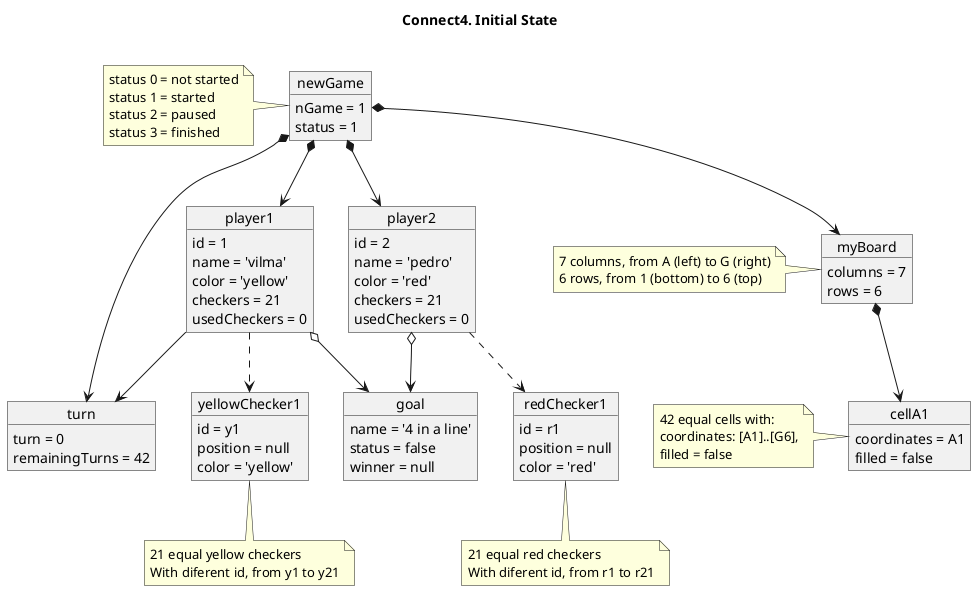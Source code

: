 @startuml connect4--initial-state


title Connect4. Initial State \n

object newGame
note left of newGame
    status 0 = not started
    status 1 = started
    status 2 = paused
    status 3 = finished
end note

object goal
object turn
object myBoard
object cellA1
object player1
object player2
object redChecker1
object yellowChecker1


object newGame {
    nGame = 1
    status = 1
}

object goal {
    name = '4 in a line'
    status = false
    winner = null
}

object turn {
    turn = 0
    remainingTurns = 42
}

object myBoard {
    columns = 7
    rows = 6
}

note left of myBoard
    7 columns, from A (left) to G (right)
    6 rows, from 1 (bottom) to 6 (top)
end note

object cellA1 {
    coordinates = A1
    filled = false
}

note left of cellA1
    42 equal cells with:
    coordinates: [A1]..[G6],
    filled = false
end note

object player1 {
    id = 1
    name = 'vilma'
    color = 'yellow'
    checkers = 21
    usedCheckers = 0
}

object player2 {
    id = 2
    name = 'pedro'
    color = 'red'
    checkers = 21
    usedCheckers = 0
}

object yellowChecker1 {
    id = y1
    position = null
    color = 'yellow'
}

note bottom of yellowChecker1
    21 equal yellow checkers
    With diferent id, from y1 to y21
end note

object redChecker1 {
    id = r1
    position = null
    color = 'red'
}

note bottom of redChecker1
    21 equal red checkers
    With diferent id, from r1 to r21
end note

newGame *--> myBoard
newGame *--> player1
newGame *--> player2
newGame *--> turn
myBoard *--> cellA1

player1 ..> yellowChecker1
player2 ..> redChecker1
player1 o--> goal
player2 o--> goal

player1 --> turn





@enduml


' diagram Oscar Quintero, Borja Coll and Fernando Cortés ;-)